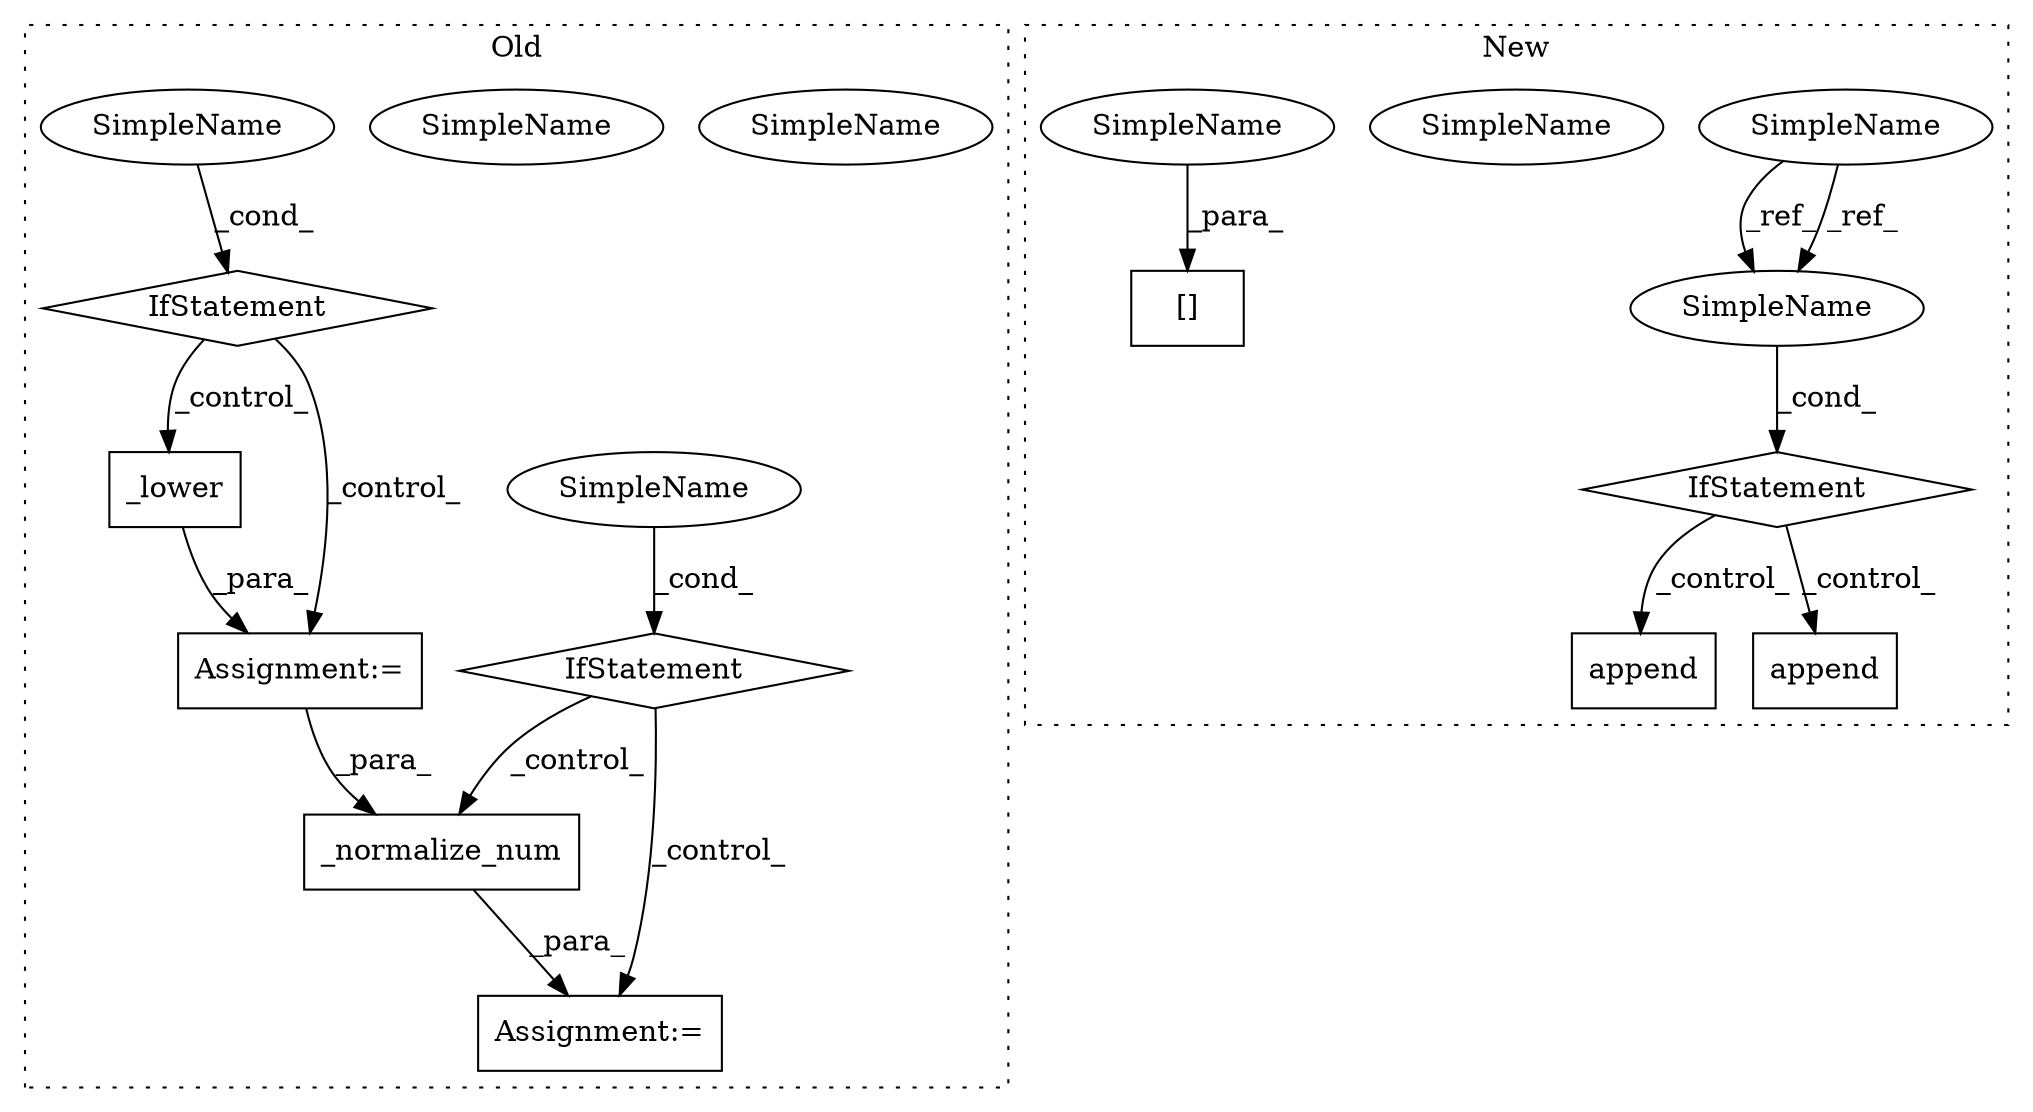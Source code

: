 digraph G {
subgraph cluster0 {
1 [label="_lower" a="32" s="10179,10190" l="7,1" shape="box"];
3 [label="_normalize_num" a="32" s="10236,10255" l="15,1" shape="box"];
8 [label="SimpleName" a="42" s="10153" l="9" shape="ellipse"];
9 [label="IfStatement" a="25" s="10149,10162" l="4,2" shape="diamond"];
10 [label="IfStatement" a="25" s="10207,10219" l="4,2" shape="diamond"];
11 [label="SimpleName" a="42" s="10211" l="8" shape="ellipse"];
13 [label="Assignment:=" a="7" s="10235" l="1" shape="box"];
14 [label="Assignment:=" a="7" s="10178" l="1" shape="box"];
17 [label="SimpleName" a="42" s="10211" l="8" shape="ellipse"];
18 [label="SimpleName" a="42" s="10153" l="9" shape="ellipse"];
label = "Old";
style="dotted";
}
subgraph cluster1 {
2 [label="[]" a="2" s="10057,10068" l="10,1" shape="box"];
4 [label="append" a="32" s="10043,10070" l="7,1" shape="box"];
5 [label="SimpleName" a="42" s="9641" l="9" shape="ellipse"];
6 [label="append" a="32" s="10114,10133" l="7,1" shape="box"];
7 [label="SimpleName" a="42" s="10007" l="9" shape="ellipse"];
12 [label="IfStatement" a="25" s="10003,10016" l="4,2" shape="diamond"];
15 [label="SimpleName" a="42" s="10067" l="1" shape="ellipse"];
16 [label="SimpleName" a="42" s="10007" l="9" shape="ellipse"];
label = "New";
style="dotted";
}
1 -> 14 [label="_para_"];
3 -> 13 [label="_para_"];
5 -> 16 [label="_ref_"];
5 -> 16 [label="_ref_"];
9 -> 1 [label="_control_"];
9 -> 14 [label="_control_"];
10 -> 3 [label="_control_"];
10 -> 13 [label="_control_"];
12 -> 6 [label="_control_"];
12 -> 4 [label="_control_"];
14 -> 3 [label="_para_"];
15 -> 2 [label="_para_"];
16 -> 12 [label="_cond_"];
17 -> 10 [label="_cond_"];
18 -> 9 [label="_cond_"];
}